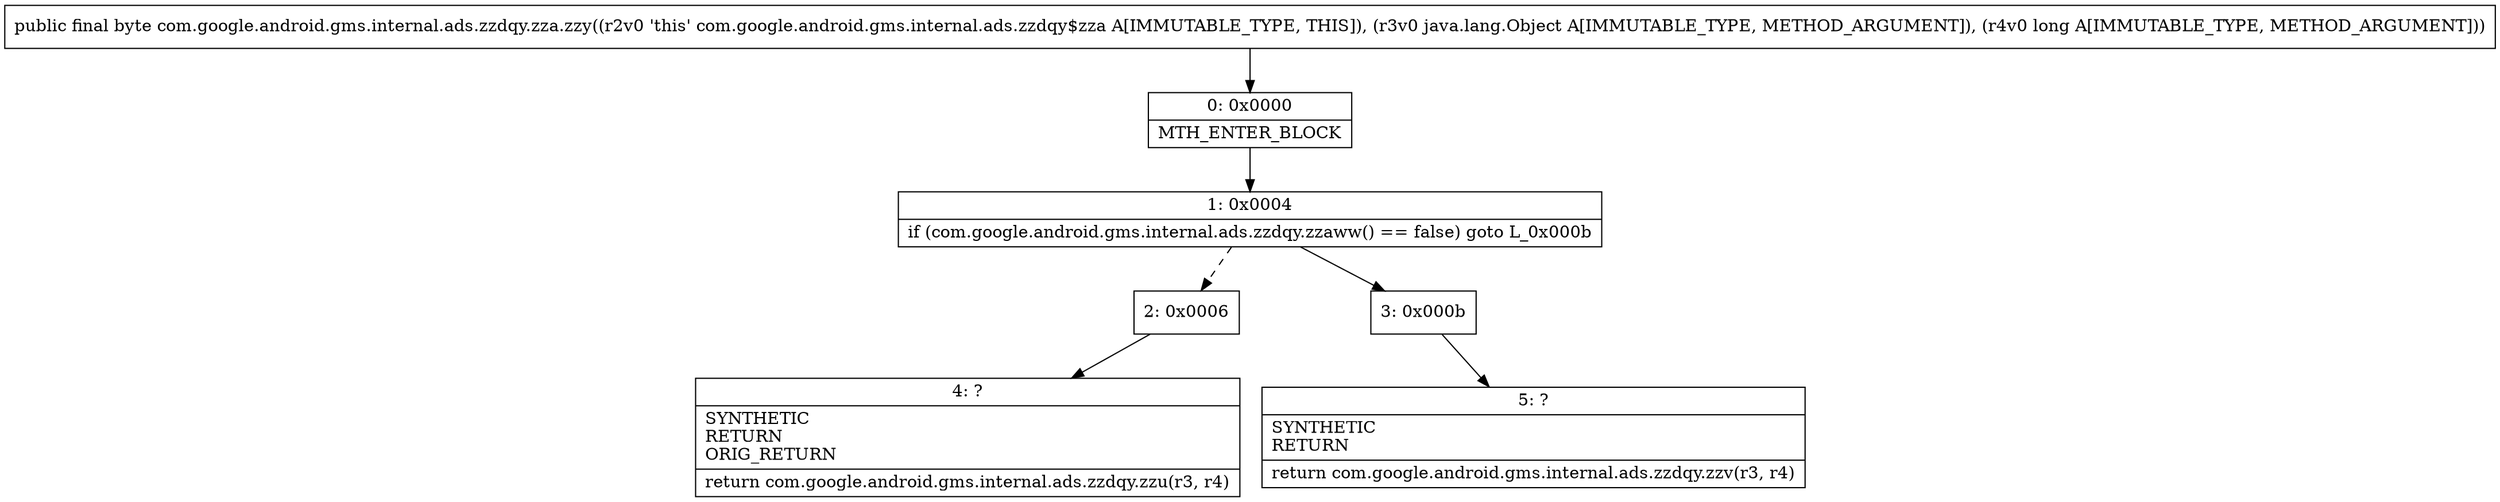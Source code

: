 digraph "CFG forcom.google.android.gms.internal.ads.zzdqy.zza.zzy(Ljava\/lang\/Object;J)B" {
Node_0 [shape=record,label="{0\:\ 0x0000|MTH_ENTER_BLOCK\l}"];
Node_1 [shape=record,label="{1\:\ 0x0004|if (com.google.android.gms.internal.ads.zzdqy.zzaww() == false) goto L_0x000b\l}"];
Node_2 [shape=record,label="{2\:\ 0x0006}"];
Node_3 [shape=record,label="{3\:\ 0x000b}"];
Node_4 [shape=record,label="{4\:\ ?|SYNTHETIC\lRETURN\lORIG_RETURN\l|return com.google.android.gms.internal.ads.zzdqy.zzu(r3, r4)\l}"];
Node_5 [shape=record,label="{5\:\ ?|SYNTHETIC\lRETURN\l|return com.google.android.gms.internal.ads.zzdqy.zzv(r3, r4)\l}"];
MethodNode[shape=record,label="{public final byte com.google.android.gms.internal.ads.zzdqy.zza.zzy((r2v0 'this' com.google.android.gms.internal.ads.zzdqy$zza A[IMMUTABLE_TYPE, THIS]), (r3v0 java.lang.Object A[IMMUTABLE_TYPE, METHOD_ARGUMENT]), (r4v0 long A[IMMUTABLE_TYPE, METHOD_ARGUMENT])) }"];
MethodNode -> Node_0;
Node_0 -> Node_1;
Node_1 -> Node_2[style=dashed];
Node_1 -> Node_3;
Node_2 -> Node_4;
Node_3 -> Node_5;
}

